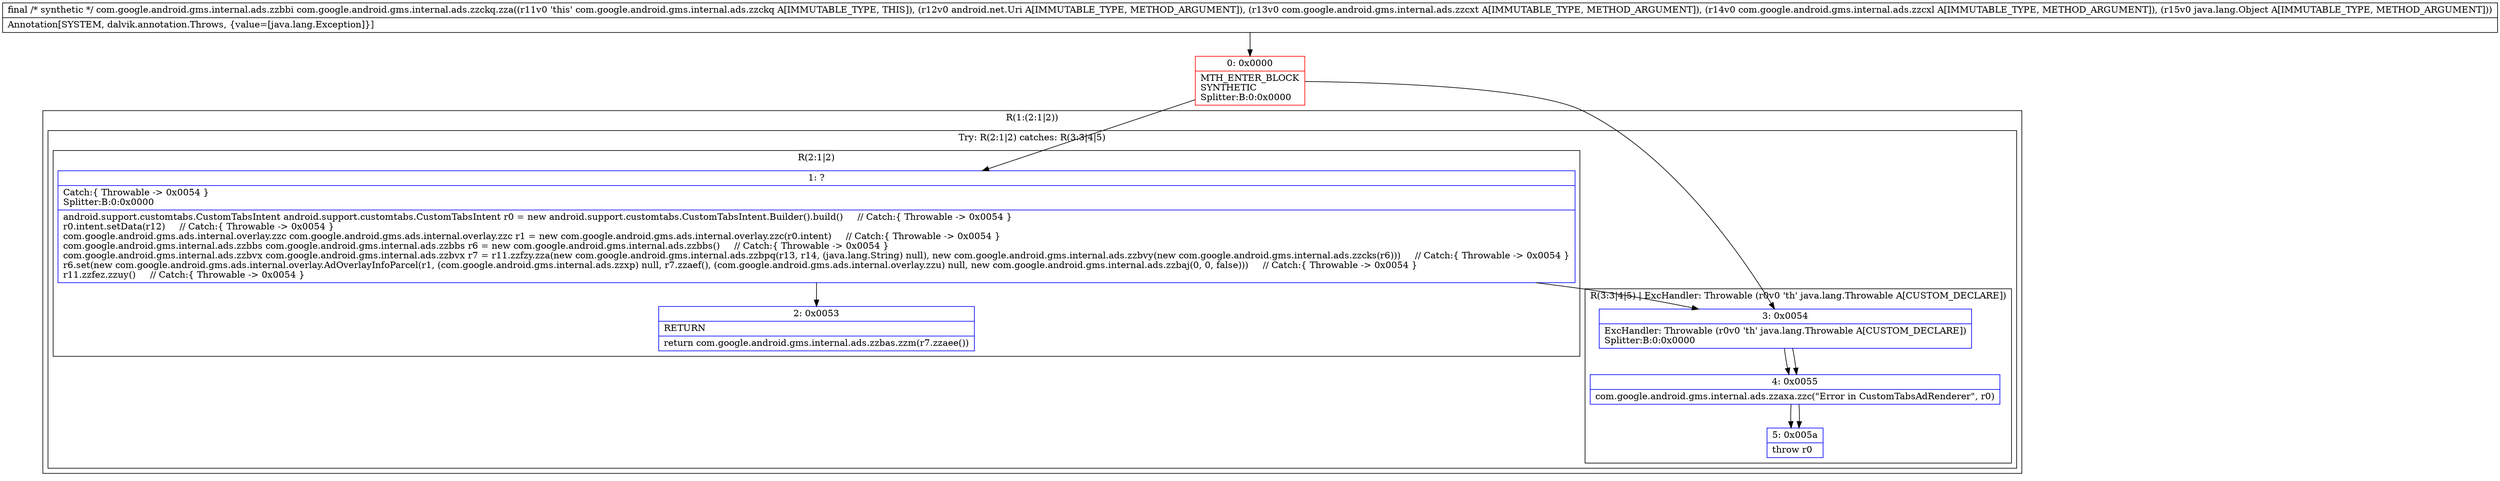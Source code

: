 digraph "CFG forcom.google.android.gms.internal.ads.zzckq.zza(Landroid\/net\/Uri;Lcom\/google\/android\/gms\/internal\/ads\/zzcxt;Lcom\/google\/android\/gms\/internal\/ads\/zzcxl;Ljava\/lang\/Object;)Lcom\/google\/android\/gms\/internal\/ads\/zzbbi;" {
subgraph cluster_Region_998730095 {
label = "R(1:(2:1|2))";
node [shape=record,color=blue];
subgraph cluster_TryCatchRegion_231115433 {
label = "Try: R(2:1|2) catches: R(3:3|4|5)";
node [shape=record,color=blue];
subgraph cluster_Region_1372225155 {
label = "R(2:1|2)";
node [shape=record,color=blue];
Node_1 [shape=record,label="{1\:\ ?|Catch:\{ Throwable \-\> 0x0054 \}\lSplitter:B:0:0x0000\l|android.support.customtabs.CustomTabsIntent android.support.customtabs.CustomTabsIntent r0 = new android.support.customtabs.CustomTabsIntent.Builder().build()     \/\/ Catch:\{ Throwable \-\> 0x0054 \}\lr0.intent.setData(r12)     \/\/ Catch:\{ Throwable \-\> 0x0054 \}\lcom.google.android.gms.ads.internal.overlay.zzc com.google.android.gms.ads.internal.overlay.zzc r1 = new com.google.android.gms.ads.internal.overlay.zzc(r0.intent)     \/\/ Catch:\{ Throwable \-\> 0x0054 \}\lcom.google.android.gms.internal.ads.zzbbs com.google.android.gms.internal.ads.zzbbs r6 = new com.google.android.gms.internal.ads.zzbbs()     \/\/ Catch:\{ Throwable \-\> 0x0054 \}\lcom.google.android.gms.internal.ads.zzbvx com.google.android.gms.internal.ads.zzbvx r7 = r11.zzfzy.zza(new com.google.android.gms.internal.ads.zzbpq(r13, r14, (java.lang.String) null), new com.google.android.gms.internal.ads.zzbvy(new com.google.android.gms.internal.ads.zzcks(r6)))     \/\/ Catch:\{ Throwable \-\> 0x0054 \}\lr6.set(new com.google.android.gms.ads.internal.overlay.AdOverlayInfoParcel(r1, (com.google.android.gms.internal.ads.zzxp) null, r7.zzaef(), (com.google.android.gms.ads.internal.overlay.zzu) null, new com.google.android.gms.internal.ads.zzbaj(0, 0, false)))     \/\/ Catch:\{ Throwable \-\> 0x0054 \}\lr11.zzfez.zzuy()     \/\/ Catch:\{ Throwable \-\> 0x0054 \}\l}"];
Node_2 [shape=record,label="{2\:\ 0x0053|RETURN\l|return com.google.android.gms.internal.ads.zzbas.zzm(r7.zzaee())\l}"];
}
subgraph cluster_Region_1579234982 {
label = "R(3:3|4|5) | ExcHandler: Throwable (r0v0 'th' java.lang.Throwable A[CUSTOM_DECLARE])\l";
node [shape=record,color=blue];
Node_3 [shape=record,label="{3\:\ 0x0054|ExcHandler: Throwable (r0v0 'th' java.lang.Throwable A[CUSTOM_DECLARE])\lSplitter:B:0:0x0000\l}"];
Node_4 [shape=record,label="{4\:\ 0x0055|com.google.android.gms.internal.ads.zzaxa.zzc(\"Error in CustomTabsAdRenderer\", r0)\l}"];
Node_5 [shape=record,label="{5\:\ 0x005a|throw r0\l}"];
}
}
}
subgraph cluster_Region_1579234982 {
label = "R(3:3|4|5) | ExcHandler: Throwable (r0v0 'th' java.lang.Throwable A[CUSTOM_DECLARE])\l";
node [shape=record,color=blue];
Node_3 [shape=record,label="{3\:\ 0x0054|ExcHandler: Throwable (r0v0 'th' java.lang.Throwable A[CUSTOM_DECLARE])\lSplitter:B:0:0x0000\l}"];
Node_4 [shape=record,label="{4\:\ 0x0055|com.google.android.gms.internal.ads.zzaxa.zzc(\"Error in CustomTabsAdRenderer\", r0)\l}"];
Node_5 [shape=record,label="{5\:\ 0x005a|throw r0\l}"];
}
Node_0 [shape=record,color=red,label="{0\:\ 0x0000|MTH_ENTER_BLOCK\lSYNTHETIC\lSplitter:B:0:0x0000\l}"];
MethodNode[shape=record,label="{final \/* synthetic *\/ com.google.android.gms.internal.ads.zzbbi com.google.android.gms.internal.ads.zzckq.zza((r11v0 'this' com.google.android.gms.internal.ads.zzckq A[IMMUTABLE_TYPE, THIS]), (r12v0 android.net.Uri A[IMMUTABLE_TYPE, METHOD_ARGUMENT]), (r13v0 com.google.android.gms.internal.ads.zzcxt A[IMMUTABLE_TYPE, METHOD_ARGUMENT]), (r14v0 com.google.android.gms.internal.ads.zzcxl A[IMMUTABLE_TYPE, METHOD_ARGUMENT]), (r15v0 java.lang.Object A[IMMUTABLE_TYPE, METHOD_ARGUMENT]))  | Annotation[SYSTEM, dalvik.annotation.Throws, \{value=[java.lang.Exception]\}]\l}"];
MethodNode -> Node_0;
Node_1 -> Node_3;
Node_1 -> Node_2;
Node_3 -> Node_4;
Node_4 -> Node_5;
Node_3 -> Node_4;
Node_4 -> Node_5;
Node_0 -> Node_1;
Node_0 -> Node_3;
}

